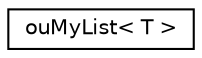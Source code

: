 digraph "Graphical Class Hierarchy"
{
 // LATEX_PDF_SIZE
  edge [fontname="Helvetica",fontsize="10",labelfontname="Helvetica",labelfontsize="10"];
  node [fontname="Helvetica",fontsize="10",shape=record];
  rankdir="LR";
  Node0 [label="ouMyList\< T \>",height=0.2,width=0.4,color="black", fillcolor="white", style="filled",URL="$classou_my_list.html",tooltip=" "];
}
